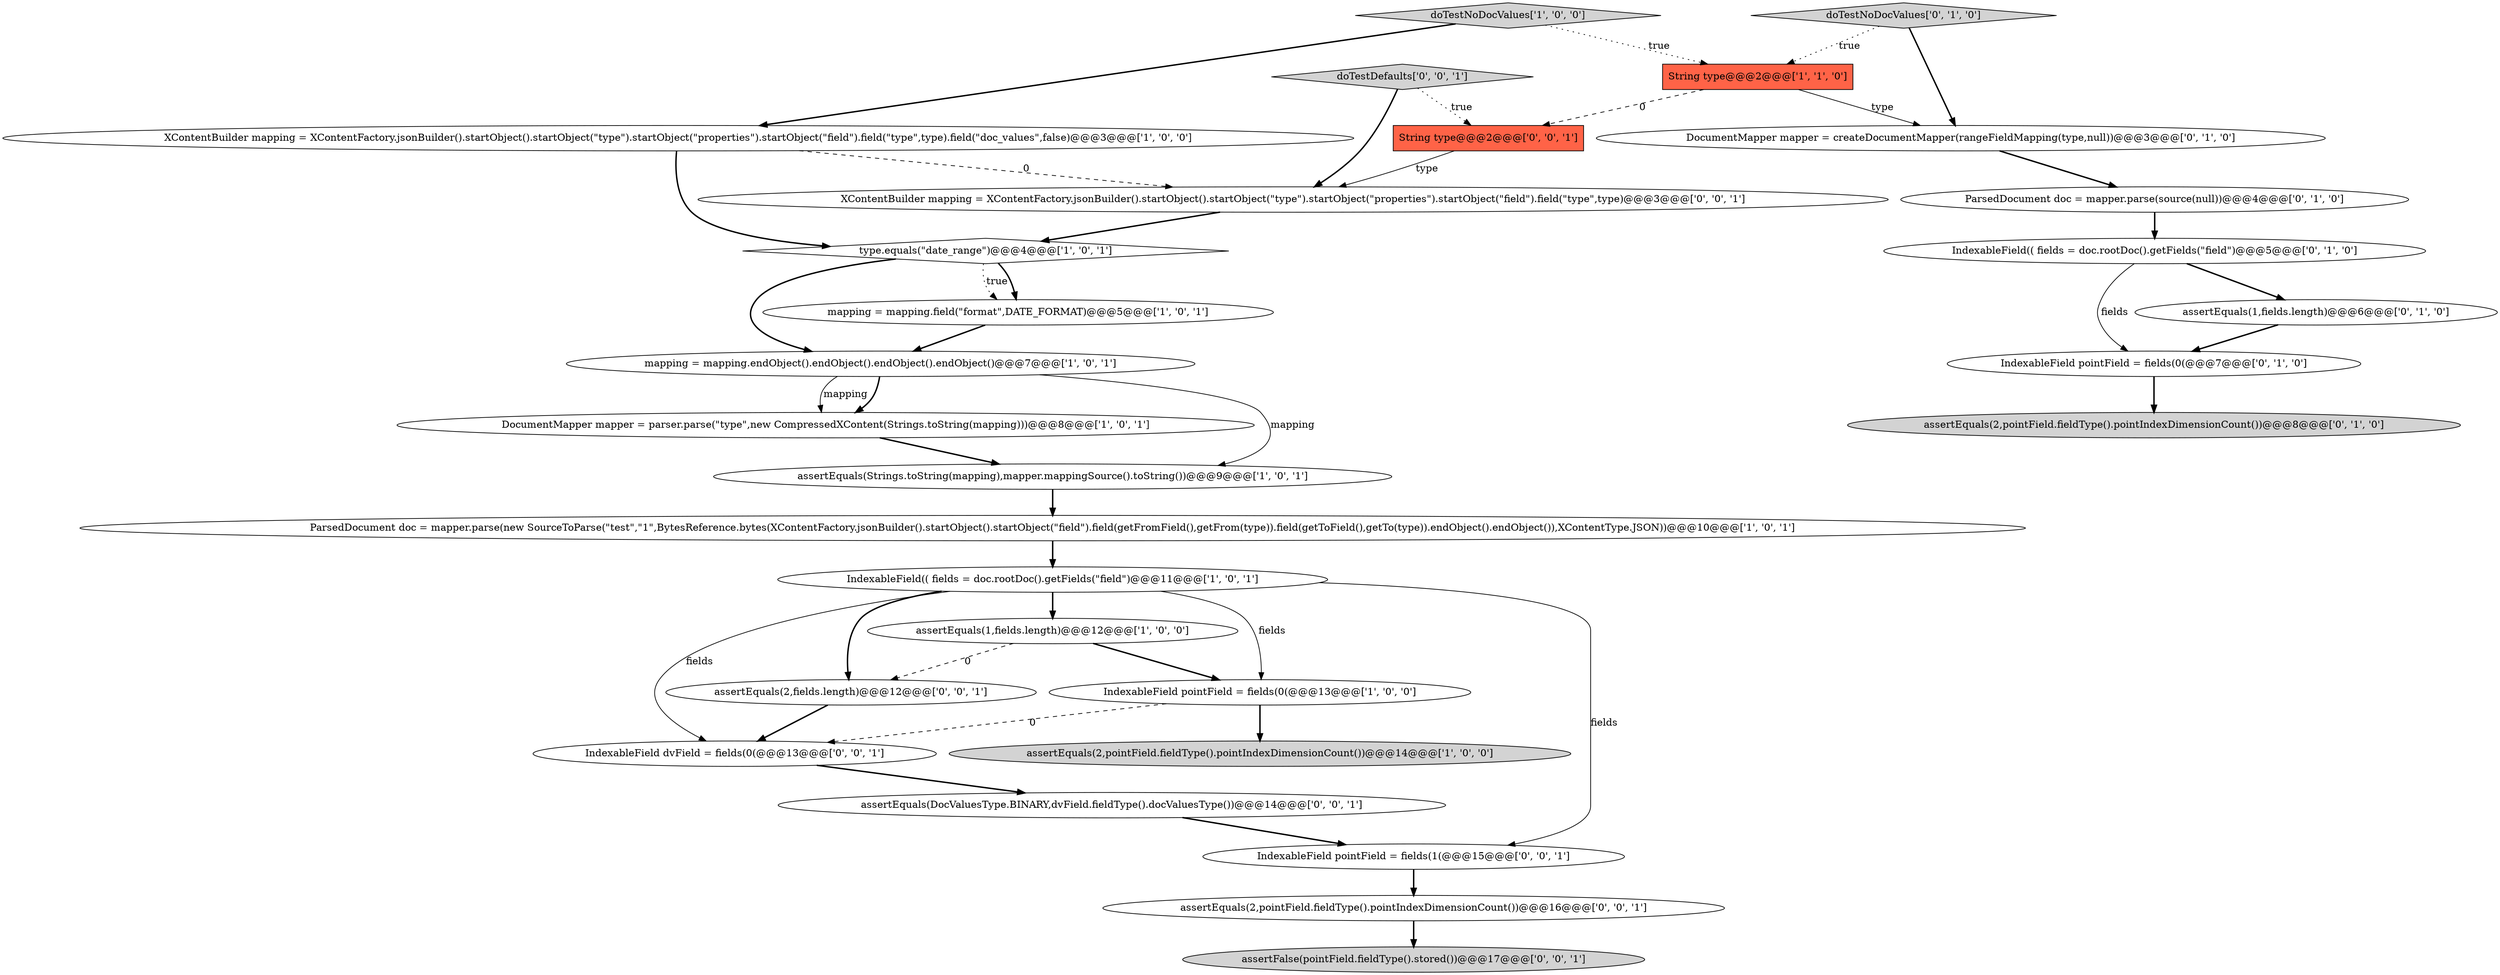 digraph {
9 [style = filled, label = "doTestNoDocValues['1', '0', '0']", fillcolor = lightgray, shape = diamond image = "AAA0AAABBB1BBB"];
14 [style = filled, label = "assertEquals(1,fields.length)@@@6@@@['0', '1', '0']", fillcolor = white, shape = ellipse image = "AAA0AAABBB2BBB"];
17 [style = filled, label = "doTestNoDocValues['0', '1', '0']", fillcolor = lightgray, shape = diamond image = "AAA0AAABBB2BBB"];
6 [style = filled, label = "mapping = mapping.endObject().endObject().endObject().endObject()@@@7@@@['1', '0', '1']", fillcolor = white, shape = ellipse image = "AAA0AAABBB1BBB"];
18 [style = filled, label = "IndexableField pointField = fields(0(@@@7@@@['0', '1', '0']", fillcolor = white, shape = ellipse image = "AAA0AAABBB2BBB"];
20 [style = filled, label = "doTestDefaults['0', '0', '1']", fillcolor = lightgray, shape = diamond image = "AAA0AAABBB3BBB"];
24 [style = filled, label = "assertEquals(2,pointField.fieldType().pointIndexDimensionCount())@@@16@@@['0', '0', '1']", fillcolor = white, shape = ellipse image = "AAA0AAABBB3BBB"];
5 [style = filled, label = "mapping = mapping.field(\"format\",DATE_FORMAT)@@@5@@@['1', '0', '1']", fillcolor = white, shape = ellipse image = "AAA0AAABBB1BBB"];
25 [style = filled, label = "IndexableField pointField = fields(1(@@@15@@@['0', '0', '1']", fillcolor = white, shape = ellipse image = "AAA0AAABBB3BBB"];
22 [style = filled, label = "assertEquals(DocValuesType.BINARY,dvField.fieldType().docValuesType())@@@14@@@['0', '0', '1']", fillcolor = white, shape = ellipse image = "AAA0AAABBB3BBB"];
7 [style = filled, label = "assertEquals(Strings.toString(mapping),mapper.mappingSource().toString())@@@9@@@['1', '0', '1']", fillcolor = white, shape = ellipse image = "AAA0AAABBB1BBB"];
3 [style = filled, label = "IndexableField pointField = fields(0(@@@13@@@['1', '0', '0']", fillcolor = white, shape = ellipse image = "AAA0AAABBB1BBB"];
27 [style = filled, label = "String type@@@2@@@['0', '0', '1']", fillcolor = tomato, shape = box image = "AAA0AAABBB3BBB"];
11 [style = filled, label = "assertEquals(1,fields.length)@@@12@@@['1', '0', '0']", fillcolor = white, shape = ellipse image = "AAA0AAABBB1BBB"];
0 [style = filled, label = "XContentBuilder mapping = XContentFactory.jsonBuilder().startObject().startObject(\"type\").startObject(\"properties\").startObject(\"field\").field(\"type\",type).field(\"doc_values\",false)@@@3@@@['1', '0', '0']", fillcolor = white, shape = ellipse image = "AAA0AAABBB1BBB"];
4 [style = filled, label = "ParsedDocument doc = mapper.parse(new SourceToParse(\"test\",\"1\",BytesReference.bytes(XContentFactory.jsonBuilder().startObject().startObject(\"field\").field(getFromField(),getFrom(type)).field(getToField(),getTo(type)).endObject().endObject()),XContentType.JSON))@@@10@@@['1', '0', '1']", fillcolor = white, shape = ellipse image = "AAA0AAABBB1BBB"];
28 [style = filled, label = "assertEquals(2,fields.length)@@@12@@@['0', '0', '1']", fillcolor = white, shape = ellipse image = "AAA0AAABBB3BBB"];
23 [style = filled, label = "XContentBuilder mapping = XContentFactory.jsonBuilder().startObject().startObject(\"type\").startObject(\"properties\").startObject(\"field\").field(\"type\",type)@@@3@@@['0', '0', '1']", fillcolor = white, shape = ellipse image = "AAA0AAABBB3BBB"];
21 [style = filled, label = "assertFalse(pointField.fieldType().stored())@@@17@@@['0', '0', '1']", fillcolor = lightgray, shape = ellipse image = "AAA0AAABBB3BBB"];
26 [style = filled, label = "IndexableField dvField = fields(0(@@@13@@@['0', '0', '1']", fillcolor = white, shape = ellipse image = "AAA0AAABBB3BBB"];
12 [style = filled, label = "type.equals(\"date_range\")@@@4@@@['1', '0', '1']", fillcolor = white, shape = diamond image = "AAA0AAABBB1BBB"];
2 [style = filled, label = "DocumentMapper mapper = parser.parse(\"type\",new CompressedXContent(Strings.toString(mapping)))@@@8@@@['1', '0', '1']", fillcolor = white, shape = ellipse image = "AAA0AAABBB1BBB"];
16 [style = filled, label = "assertEquals(2,pointField.fieldType().pointIndexDimensionCount())@@@8@@@['0', '1', '0']", fillcolor = lightgray, shape = ellipse image = "AAA0AAABBB2BBB"];
15 [style = filled, label = "ParsedDocument doc = mapper.parse(source(null))@@@4@@@['0', '1', '0']", fillcolor = white, shape = ellipse image = "AAA0AAABBB2BBB"];
1 [style = filled, label = "IndexableField(( fields = doc.rootDoc().getFields(\"field\")@@@11@@@['1', '0', '1']", fillcolor = white, shape = ellipse image = "AAA0AAABBB1BBB"];
8 [style = filled, label = "assertEquals(2,pointField.fieldType().pointIndexDimensionCount())@@@14@@@['1', '0', '0']", fillcolor = lightgray, shape = ellipse image = "AAA0AAABBB1BBB"];
10 [style = filled, label = "String type@@@2@@@['1', '1', '0']", fillcolor = tomato, shape = box image = "AAA0AAABBB1BBB"];
13 [style = filled, label = "DocumentMapper mapper = createDocumentMapper(rangeFieldMapping(type,null))@@@3@@@['0', '1', '0']", fillcolor = white, shape = ellipse image = "AAA0AAABBB2BBB"];
19 [style = filled, label = "IndexableField(( fields = doc.rootDoc().getFields(\"field\")@@@5@@@['0', '1', '0']", fillcolor = white, shape = ellipse image = "AAA0AAABBB2BBB"];
24->21 [style = bold, label=""];
26->22 [style = bold, label=""];
11->3 [style = bold, label=""];
20->23 [style = bold, label=""];
13->15 [style = bold, label=""];
1->3 [style = solid, label="fields"];
20->27 [style = dotted, label="true"];
14->18 [style = bold, label=""];
2->7 [style = bold, label=""];
1->28 [style = bold, label=""];
25->24 [style = bold, label=""];
28->26 [style = bold, label=""];
1->25 [style = solid, label="fields"];
15->19 [style = bold, label=""];
27->23 [style = solid, label="type"];
9->0 [style = bold, label=""];
3->26 [style = dashed, label="0"];
4->1 [style = bold, label=""];
6->2 [style = bold, label=""];
1->11 [style = bold, label=""];
12->5 [style = dotted, label="true"];
9->10 [style = dotted, label="true"];
12->5 [style = bold, label=""];
0->23 [style = dashed, label="0"];
0->12 [style = bold, label=""];
17->10 [style = dotted, label="true"];
23->12 [style = bold, label=""];
7->4 [style = bold, label=""];
22->25 [style = bold, label=""];
17->13 [style = bold, label=""];
6->2 [style = solid, label="mapping"];
19->18 [style = solid, label="fields"];
6->7 [style = solid, label="mapping"];
10->27 [style = dashed, label="0"];
18->16 [style = bold, label=""];
3->8 [style = bold, label=""];
10->13 [style = solid, label="type"];
19->14 [style = bold, label=""];
1->26 [style = solid, label="fields"];
11->28 [style = dashed, label="0"];
5->6 [style = bold, label=""];
12->6 [style = bold, label=""];
}
